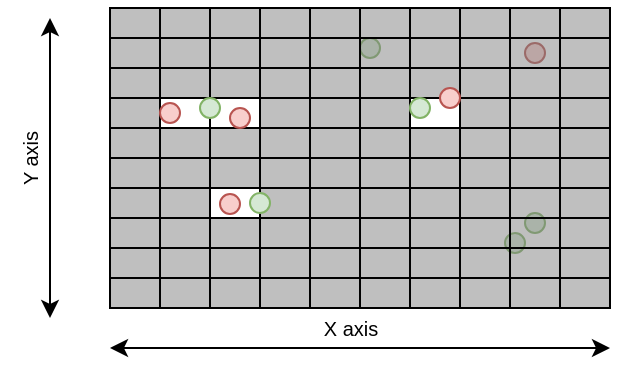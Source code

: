 <mxfile version="21.6.5" type="device">
  <diagram name="Página-1" id="SKQRO-EnRAf3LMEz_fkR">
    <mxGraphModel dx="785" dy="482" grid="1" gridSize="10" guides="1" tooltips="1" connect="1" arrows="1" fold="1" page="1" pageScale="1" pageWidth="827" pageHeight="1169" math="0" shadow="0">
      <root>
        <mxCell id="0" />
        <mxCell id="1" parent="0" />
        <mxCell id="uWtEvoABwypYLbfiV7SP-116" value="" style="ellipse;whiteSpace=wrap;html=1;aspect=fixed;fillColor=#d5e8d4;strokeColor=#82b366;" parent="1" vertex="1">
          <mxGeometry x="367.5" y="322.5" width="10" height="10" as="geometry" />
        </mxCell>
        <mxCell id="uWtEvoABwypYLbfiV7SP-117" value="" style="ellipse;whiteSpace=wrap;html=1;aspect=fixed;fillColor=#d5e8d4;strokeColor=#82b366;direction=west;" parent="1" vertex="1">
          <mxGeometry x="357.5" y="332.5" width="10" height="10" as="geometry" />
        </mxCell>
        <mxCell id="uWtEvoABwypYLbfiV7SP-114" value="" style="ellipse;whiteSpace=wrap;html=1;aspect=fixed;fillColor=#f8cecc;strokeColor=#b85450;" parent="1" vertex="1">
          <mxGeometry x="367.5" y="237.5" width="10" height="10" as="geometry" />
        </mxCell>
        <mxCell id="uWtEvoABwypYLbfiV7SP-110" value="" style="ellipse;whiteSpace=wrap;html=1;aspect=fixed;fillColor=#d5e8d4;strokeColor=#82b366;" parent="1" vertex="1">
          <mxGeometry x="285" y="235" width="10" height="10" as="geometry" />
        </mxCell>
        <mxCell id="mtkogEVUXq2gsPjxYZ0d-58" value="" style="group;fillColor=#808080;strokeColor=#666666;fontColor=#333333;fillStyle=auto;opacity=50;" parent="1" vertex="1" connectable="0">
          <mxGeometry x="160" y="220" width="250" height="150" as="geometry" />
        </mxCell>
        <mxCell id="uWtEvoABwypYLbfiV7SP-4" value="" style="rounded=0;whiteSpace=wrap;html=1;fillColor=none;" parent="mtkogEVUXq2gsPjxYZ0d-58" vertex="1">
          <mxGeometry width="25" height="15" as="geometry" />
        </mxCell>
        <mxCell id="uWtEvoABwypYLbfiV7SP-5" value="" style="rounded=0;whiteSpace=wrap;html=1;fillColor=none;" parent="mtkogEVUXq2gsPjxYZ0d-58" vertex="1">
          <mxGeometry y="15" width="25" height="15" as="geometry" />
        </mxCell>
        <mxCell id="uWtEvoABwypYLbfiV7SP-6" value="" style="rounded=0;whiteSpace=wrap;html=1;fillColor=none;" parent="mtkogEVUXq2gsPjxYZ0d-58" vertex="1">
          <mxGeometry y="30" width="25" height="15" as="geometry" />
        </mxCell>
        <mxCell id="uWtEvoABwypYLbfiV7SP-7" value="" style="rounded=0;whiteSpace=wrap;html=1;fillColor=none;" parent="mtkogEVUXq2gsPjxYZ0d-58" vertex="1">
          <mxGeometry y="45" width="25" height="15" as="geometry" />
        </mxCell>
        <mxCell id="uWtEvoABwypYLbfiV7SP-8" value="" style="rounded=0;whiteSpace=wrap;html=1;fillColor=none;" parent="mtkogEVUXq2gsPjxYZ0d-58" vertex="1">
          <mxGeometry y="60" width="25" height="15" as="geometry" />
        </mxCell>
        <mxCell id="uWtEvoABwypYLbfiV7SP-14" value="" style="rounded=0;whiteSpace=wrap;html=1;fillColor=none;" parent="mtkogEVUXq2gsPjxYZ0d-58" vertex="1">
          <mxGeometry x="25" width="25" height="15" as="geometry" />
        </mxCell>
        <mxCell id="uWtEvoABwypYLbfiV7SP-15" value="" style="rounded=0;whiteSpace=wrap;html=1;fillColor=none;" parent="mtkogEVUXq2gsPjxYZ0d-58" vertex="1">
          <mxGeometry x="25" y="15" width="25" height="15" as="geometry" />
        </mxCell>
        <mxCell id="uWtEvoABwypYLbfiV7SP-16" value="" style="rounded=0;whiteSpace=wrap;html=1;fillColor=none;" parent="mtkogEVUXq2gsPjxYZ0d-58" vertex="1">
          <mxGeometry x="25" y="30" width="25" height="15" as="geometry" />
        </mxCell>
        <mxCell id="uWtEvoABwypYLbfiV7SP-17" value="" style="rounded=0;whiteSpace=wrap;html=1;fillColor=default;" parent="mtkogEVUXq2gsPjxYZ0d-58" vertex="1">
          <mxGeometry x="25" y="45" width="25" height="15" as="geometry" />
        </mxCell>
        <mxCell id="uWtEvoABwypYLbfiV7SP-18" value="" style="rounded=0;whiteSpace=wrap;html=1;fillColor=none;" parent="mtkogEVUXq2gsPjxYZ0d-58" vertex="1">
          <mxGeometry x="25" y="60" width="25" height="15" as="geometry" />
        </mxCell>
        <mxCell id="uWtEvoABwypYLbfiV7SP-24" value="" style="rounded=0;whiteSpace=wrap;html=1;fillColor=none;" parent="mtkogEVUXq2gsPjxYZ0d-58" vertex="1">
          <mxGeometry x="50" width="25" height="15" as="geometry" />
        </mxCell>
        <mxCell id="uWtEvoABwypYLbfiV7SP-25" value="" style="rounded=0;whiteSpace=wrap;html=1;fillColor=none;" parent="mtkogEVUXq2gsPjxYZ0d-58" vertex="1">
          <mxGeometry x="50" y="15" width="25" height="15" as="geometry" />
        </mxCell>
        <mxCell id="uWtEvoABwypYLbfiV7SP-26" value="" style="rounded=0;whiteSpace=wrap;html=1;fillColor=none;" parent="mtkogEVUXq2gsPjxYZ0d-58" vertex="1">
          <mxGeometry x="50" y="30" width="25" height="15" as="geometry" />
        </mxCell>
        <mxCell id="uWtEvoABwypYLbfiV7SP-27" value="" style="rounded=0;whiteSpace=wrap;html=1;fillColor=default;" parent="mtkogEVUXq2gsPjxYZ0d-58" vertex="1">
          <mxGeometry x="50" y="45" width="25" height="15" as="geometry" />
        </mxCell>
        <mxCell id="uWtEvoABwypYLbfiV7SP-28" value="" style="rounded=0;whiteSpace=wrap;html=1;fillColor=none;" parent="mtkogEVUXq2gsPjxYZ0d-58" vertex="1">
          <mxGeometry x="50" y="60" width="25" height="15" as="geometry" />
        </mxCell>
        <mxCell id="uWtEvoABwypYLbfiV7SP-34" value="" style="rounded=0;whiteSpace=wrap;html=1;fillColor=none;" parent="mtkogEVUXq2gsPjxYZ0d-58" vertex="1">
          <mxGeometry x="75" width="25" height="15" as="geometry" />
        </mxCell>
        <mxCell id="uWtEvoABwypYLbfiV7SP-35" value="" style="rounded=0;whiteSpace=wrap;html=1;fillColor=none;" parent="mtkogEVUXq2gsPjxYZ0d-58" vertex="1">
          <mxGeometry x="75" y="15" width="25" height="15" as="geometry" />
        </mxCell>
        <mxCell id="uWtEvoABwypYLbfiV7SP-36" value="" style="rounded=0;whiteSpace=wrap;html=1;fillColor=none;" parent="mtkogEVUXq2gsPjxYZ0d-58" vertex="1">
          <mxGeometry x="75" y="30" width="25" height="15" as="geometry" />
        </mxCell>
        <mxCell id="uWtEvoABwypYLbfiV7SP-37" value="" style="rounded=0;whiteSpace=wrap;html=1;fillColor=none;" parent="mtkogEVUXq2gsPjxYZ0d-58" vertex="1">
          <mxGeometry x="75" y="45" width="25" height="15" as="geometry" />
        </mxCell>
        <mxCell id="uWtEvoABwypYLbfiV7SP-38" value="" style="rounded=0;whiteSpace=wrap;html=1;fillColor=none;" parent="mtkogEVUXq2gsPjxYZ0d-58" vertex="1">
          <mxGeometry x="75" y="60" width="25" height="15" as="geometry" />
        </mxCell>
        <mxCell id="uWtEvoABwypYLbfiV7SP-44" value="" style="rounded=0;whiteSpace=wrap;html=1;fillColor=none;" parent="mtkogEVUXq2gsPjxYZ0d-58" vertex="1">
          <mxGeometry x="100" width="25" height="15" as="geometry" />
        </mxCell>
        <mxCell id="uWtEvoABwypYLbfiV7SP-45" value="" style="rounded=0;whiteSpace=wrap;html=1;fillColor=none;" parent="mtkogEVUXq2gsPjxYZ0d-58" vertex="1">
          <mxGeometry x="100" y="15" width="25" height="15" as="geometry" />
        </mxCell>
        <mxCell id="uWtEvoABwypYLbfiV7SP-46" value="" style="rounded=0;whiteSpace=wrap;html=1;fillColor=none;" parent="mtkogEVUXq2gsPjxYZ0d-58" vertex="1">
          <mxGeometry x="100" y="30" width="25" height="15" as="geometry" />
        </mxCell>
        <mxCell id="uWtEvoABwypYLbfiV7SP-47" value="" style="rounded=0;whiteSpace=wrap;html=1;fillColor=none;" parent="mtkogEVUXq2gsPjxYZ0d-58" vertex="1">
          <mxGeometry x="100" y="45" width="25" height="15" as="geometry" />
        </mxCell>
        <mxCell id="uWtEvoABwypYLbfiV7SP-48" value="" style="rounded=0;whiteSpace=wrap;html=1;fillColor=none;" parent="mtkogEVUXq2gsPjxYZ0d-58" vertex="1">
          <mxGeometry x="100" y="60" width="25" height="15" as="geometry" />
        </mxCell>
        <mxCell id="mtkogEVUXq2gsPjxYZ0d-57" value="" style="group" parent="mtkogEVUXq2gsPjxYZ0d-58" vertex="1" connectable="0">
          <mxGeometry y="75" width="250" height="75" as="geometry" />
        </mxCell>
        <mxCell id="uWtEvoABwypYLbfiV7SP-10" value="" style="rounded=0;whiteSpace=wrap;html=1;fillColor=none;" parent="mtkogEVUXq2gsPjxYZ0d-57" vertex="1">
          <mxGeometry y="15" width="25" height="15" as="geometry" />
        </mxCell>
        <mxCell id="uWtEvoABwypYLbfiV7SP-19" value="" style="rounded=0;whiteSpace=wrap;html=1;fillColor=none;" parent="mtkogEVUXq2gsPjxYZ0d-57" vertex="1">
          <mxGeometry x="25" width="25" height="15" as="geometry" />
        </mxCell>
        <mxCell id="uWtEvoABwypYLbfiV7SP-20" value="" style="rounded=0;whiteSpace=wrap;html=1;fillColor=none;" parent="mtkogEVUXq2gsPjxYZ0d-57" vertex="1">
          <mxGeometry x="25" y="15" width="25" height="15" as="geometry" />
        </mxCell>
        <mxCell id="uWtEvoABwypYLbfiV7SP-29" value="" style="rounded=0;whiteSpace=wrap;html=1;fillColor=none;" parent="mtkogEVUXq2gsPjxYZ0d-57" vertex="1">
          <mxGeometry x="50" width="25" height="15" as="geometry" />
        </mxCell>
        <mxCell id="uWtEvoABwypYLbfiV7SP-30" value="" style="rounded=0;whiteSpace=wrap;html=1;fillColor=default;" parent="mtkogEVUXq2gsPjxYZ0d-57" vertex="1">
          <mxGeometry x="50" y="15" width="25" height="15" as="geometry" />
        </mxCell>
        <mxCell id="mtkogEVUXq2gsPjxYZ0d-13" value="" style="rounded=0;whiteSpace=wrap;html=1;fillColor=none;" parent="mtkogEVUXq2gsPjxYZ0d-57" vertex="1">
          <mxGeometry y="30" width="25" height="15" as="geometry" />
        </mxCell>
        <mxCell id="mtkogEVUXq2gsPjxYZ0d-14" value="" style="rounded=0;whiteSpace=wrap;html=1;fillColor=none;" parent="mtkogEVUXq2gsPjxYZ0d-57" vertex="1">
          <mxGeometry y="45" width="25" height="15" as="geometry" />
        </mxCell>
        <mxCell id="mtkogEVUXq2gsPjxYZ0d-15" value="" style="rounded=0;whiteSpace=wrap;html=1;fillColor=none;" parent="mtkogEVUXq2gsPjxYZ0d-57" vertex="1">
          <mxGeometry y="60" width="25" height="15" as="geometry" />
        </mxCell>
        <mxCell id="mtkogEVUXq2gsPjxYZ0d-16" value="" style="rounded=0;whiteSpace=wrap;html=1;fillColor=none;" parent="mtkogEVUXq2gsPjxYZ0d-57" vertex="1">
          <mxGeometry x="25" y="30" width="25" height="15" as="geometry" />
        </mxCell>
        <mxCell id="mtkogEVUXq2gsPjxYZ0d-17" value="" style="rounded=0;whiteSpace=wrap;html=1;fillColor=none;" parent="mtkogEVUXq2gsPjxYZ0d-57" vertex="1">
          <mxGeometry x="25" y="45" width="25" height="15" as="geometry" />
        </mxCell>
        <mxCell id="mtkogEVUXq2gsPjxYZ0d-18" value="" style="rounded=0;whiteSpace=wrap;html=1;fillColor=none;" parent="mtkogEVUXq2gsPjxYZ0d-57" vertex="1">
          <mxGeometry x="25" y="60" width="25" height="15" as="geometry" />
        </mxCell>
        <mxCell id="mtkogEVUXq2gsPjxYZ0d-19" value="" style="rounded=0;whiteSpace=wrap;html=1;fillColor=none;" parent="mtkogEVUXq2gsPjxYZ0d-57" vertex="1">
          <mxGeometry x="50" y="30" width="25" height="15" as="geometry" />
        </mxCell>
        <mxCell id="mtkogEVUXq2gsPjxYZ0d-20" value="" style="rounded=0;whiteSpace=wrap;html=1;fillColor=none;" parent="mtkogEVUXq2gsPjxYZ0d-57" vertex="1">
          <mxGeometry x="50" y="45" width="25" height="15" as="geometry" />
        </mxCell>
        <mxCell id="mtkogEVUXq2gsPjxYZ0d-21" value="" style="rounded=0;whiteSpace=wrap;html=1;fillColor=none;" parent="mtkogEVUXq2gsPjxYZ0d-57" vertex="1">
          <mxGeometry x="50" y="60" width="25" height="15" as="geometry" />
        </mxCell>
        <mxCell id="mtkogEVUXq2gsPjxYZ0d-22" value="" style="rounded=0;whiteSpace=wrap;html=1;fillColor=none;" parent="mtkogEVUXq2gsPjxYZ0d-57" vertex="1">
          <mxGeometry x="75" y="30" width="25" height="15" as="geometry" />
        </mxCell>
        <mxCell id="mtkogEVUXq2gsPjxYZ0d-23" value="" style="rounded=0;whiteSpace=wrap;html=1;fillColor=none;" parent="mtkogEVUXq2gsPjxYZ0d-57" vertex="1">
          <mxGeometry x="75" y="45" width="25" height="15" as="geometry" />
        </mxCell>
        <mxCell id="mtkogEVUXq2gsPjxYZ0d-24" value="" style="rounded=0;whiteSpace=wrap;html=1;fillColor=none;" parent="mtkogEVUXq2gsPjxYZ0d-57" vertex="1">
          <mxGeometry x="75" y="60" width="25" height="15" as="geometry" />
        </mxCell>
        <mxCell id="mtkogEVUXq2gsPjxYZ0d-25" value="" style="rounded=0;whiteSpace=wrap;html=1;fillColor=none;" parent="mtkogEVUXq2gsPjxYZ0d-57" vertex="1">
          <mxGeometry x="100" y="30" width="25" height="15" as="geometry" />
        </mxCell>
        <mxCell id="mtkogEVUXq2gsPjxYZ0d-26" value="" style="rounded=0;whiteSpace=wrap;html=1;fillColor=none;" parent="mtkogEVUXq2gsPjxYZ0d-57" vertex="1">
          <mxGeometry x="100" y="45" width="25" height="15" as="geometry" />
        </mxCell>
        <mxCell id="mtkogEVUXq2gsPjxYZ0d-27" value="" style="rounded=0;whiteSpace=wrap;html=1;fillColor=none;" parent="mtkogEVUXq2gsPjxYZ0d-57" vertex="1">
          <mxGeometry x="100" y="60" width="25" height="15" as="geometry" />
        </mxCell>
        <mxCell id="mtkogEVUXq2gsPjxYZ0d-28" value="" style="rounded=0;whiteSpace=wrap;html=1;fillColor=none;" parent="mtkogEVUXq2gsPjxYZ0d-57" vertex="1">
          <mxGeometry x="125" y="30" width="25" height="15" as="geometry" />
        </mxCell>
        <mxCell id="mtkogEVUXq2gsPjxYZ0d-29" value="" style="rounded=0;whiteSpace=wrap;html=1;fillColor=none;" parent="mtkogEVUXq2gsPjxYZ0d-57" vertex="1">
          <mxGeometry x="125" y="45" width="25" height="15" as="geometry" />
        </mxCell>
        <mxCell id="mtkogEVUXq2gsPjxYZ0d-30" value="" style="rounded=0;whiteSpace=wrap;html=1;fillColor=none;" parent="mtkogEVUXq2gsPjxYZ0d-57" vertex="1">
          <mxGeometry x="125" y="60" width="25" height="15" as="geometry" />
        </mxCell>
        <mxCell id="mtkogEVUXq2gsPjxYZ0d-31" value="" style="rounded=0;whiteSpace=wrap;html=1;fillColor=none;" parent="mtkogEVUXq2gsPjxYZ0d-57" vertex="1">
          <mxGeometry x="150" y="30" width="25" height="15" as="geometry" />
        </mxCell>
        <mxCell id="mtkogEVUXq2gsPjxYZ0d-32" value="" style="rounded=0;whiteSpace=wrap;html=1;fillColor=none;" parent="mtkogEVUXq2gsPjxYZ0d-57" vertex="1">
          <mxGeometry x="150" y="45" width="25" height="15" as="geometry" />
        </mxCell>
        <mxCell id="mtkogEVUXq2gsPjxYZ0d-33" value="" style="rounded=0;whiteSpace=wrap;html=1;fillColor=none;shadow=0;glass=0;strokeColor=none;sketch=1;curveFitting=1;jiggle=2;" parent="mtkogEVUXq2gsPjxYZ0d-57" vertex="1">
          <mxGeometry x="150" y="60" width="25" height="15" as="geometry" />
        </mxCell>
        <mxCell id="mtkogEVUXq2gsPjxYZ0d-34" value="" style="rounded=0;whiteSpace=wrap;html=1;fillColor=none;" parent="mtkogEVUXq2gsPjxYZ0d-57" vertex="1">
          <mxGeometry x="175" y="30" width="25" height="15" as="geometry" />
        </mxCell>
        <mxCell id="mtkogEVUXq2gsPjxYZ0d-35" value="" style="rounded=0;whiteSpace=wrap;html=1;fillColor=none;" parent="mtkogEVUXq2gsPjxYZ0d-57" vertex="1">
          <mxGeometry x="175" y="45" width="25" height="15" as="geometry" />
        </mxCell>
        <mxCell id="mtkogEVUXq2gsPjxYZ0d-36" value="" style="rounded=0;whiteSpace=wrap;html=1;fillColor=none;" parent="mtkogEVUXq2gsPjxYZ0d-57" vertex="1">
          <mxGeometry x="175" y="60" width="25" height="15" as="geometry" />
        </mxCell>
        <mxCell id="mtkogEVUXq2gsPjxYZ0d-37" value="" style="rounded=0;whiteSpace=wrap;html=1;fillColor=none;" parent="mtkogEVUXq2gsPjxYZ0d-57" vertex="1">
          <mxGeometry x="200" y="30" width="25" height="15" as="geometry" />
        </mxCell>
        <mxCell id="mtkogEVUXq2gsPjxYZ0d-38" value="" style="rounded=0;whiteSpace=wrap;html=1;fillColor=none;" parent="mtkogEVUXq2gsPjxYZ0d-57" vertex="1">
          <mxGeometry x="200" y="45" width="25" height="15" as="geometry" />
        </mxCell>
        <mxCell id="mtkogEVUXq2gsPjxYZ0d-39" value="" style="rounded=0;whiteSpace=wrap;html=1;fillColor=none;" parent="mtkogEVUXq2gsPjxYZ0d-57" vertex="1">
          <mxGeometry x="200" y="60" width="25" height="15" as="geometry" />
        </mxCell>
        <mxCell id="mtkogEVUXq2gsPjxYZ0d-40" value="" style="rounded=0;whiteSpace=wrap;html=1;fillColor=none;" parent="mtkogEVUXq2gsPjxYZ0d-57" vertex="1">
          <mxGeometry x="225" y="30" width="25" height="15" as="geometry" />
        </mxCell>
        <mxCell id="mtkogEVUXq2gsPjxYZ0d-41" value="" style="rounded=0;whiteSpace=wrap;html=1;fillColor=none;" parent="mtkogEVUXq2gsPjxYZ0d-57" vertex="1">
          <mxGeometry x="225" y="45" width="25" height="15" as="geometry" />
        </mxCell>
        <mxCell id="mtkogEVUXq2gsPjxYZ0d-42" value="" style="rounded=0;whiteSpace=wrap;html=1;fillColor=none;" parent="mtkogEVUXq2gsPjxYZ0d-57" vertex="1">
          <mxGeometry x="225" y="60" width="25" height="15" as="geometry" />
        </mxCell>
        <mxCell id="mtkogEVUXq2gsPjxYZ0d-43" value="" style="rounded=0;whiteSpace=wrap;html=1;fillColor=none;" parent="mtkogEVUXq2gsPjxYZ0d-57" vertex="1">
          <mxGeometry x="225" y="15" width="25" height="15" as="geometry" />
        </mxCell>
        <mxCell id="mtkogEVUXq2gsPjxYZ0d-44" value="" style="rounded=0;whiteSpace=wrap;html=1;fillColor=none;" parent="mtkogEVUXq2gsPjxYZ0d-57" vertex="1">
          <mxGeometry x="200" y="15" width="25" height="15" as="geometry" />
        </mxCell>
        <mxCell id="mtkogEVUXq2gsPjxYZ0d-45" value="" style="rounded=0;whiteSpace=wrap;html=1;fillColor=none;" parent="mtkogEVUXq2gsPjxYZ0d-57" vertex="1">
          <mxGeometry x="200" width="25" height="15" as="geometry" />
        </mxCell>
        <mxCell id="mtkogEVUXq2gsPjxYZ0d-46" value="" style="rounded=0;whiteSpace=wrap;html=1;fillColor=none;" parent="mtkogEVUXq2gsPjxYZ0d-57" vertex="1">
          <mxGeometry x="225" width="25" height="15" as="geometry" />
        </mxCell>
        <mxCell id="mtkogEVUXq2gsPjxYZ0d-47" value="" style="rounded=0;whiteSpace=wrap;html=1;fillColor=none;" parent="mtkogEVUXq2gsPjxYZ0d-57" vertex="1">
          <mxGeometry x="175" width="25" height="15" as="geometry" />
        </mxCell>
        <mxCell id="mtkogEVUXq2gsPjxYZ0d-48" value="" style="rounded=0;whiteSpace=wrap;html=1;fillColor=none;" parent="mtkogEVUXq2gsPjxYZ0d-57" vertex="1">
          <mxGeometry x="175" y="15" width="25" height="15" as="geometry" />
        </mxCell>
        <mxCell id="mtkogEVUXq2gsPjxYZ0d-49" value="" style="rounded=0;whiteSpace=wrap;html=1;fillColor=none;" parent="mtkogEVUXq2gsPjxYZ0d-57" vertex="1">
          <mxGeometry x="150" y="15" width="25" height="15" as="geometry" />
        </mxCell>
        <mxCell id="mtkogEVUXq2gsPjxYZ0d-50" value="" style="rounded=0;whiteSpace=wrap;html=1;fillColor=none;" parent="mtkogEVUXq2gsPjxYZ0d-57" vertex="1">
          <mxGeometry x="150" width="25" height="15" as="geometry" />
        </mxCell>
        <mxCell id="mtkogEVUXq2gsPjxYZ0d-51" value="" style="rounded=0;whiteSpace=wrap;html=1;fillColor=none;" parent="mtkogEVUXq2gsPjxYZ0d-57" vertex="1">
          <mxGeometry x="125" width="25" height="15" as="geometry" />
        </mxCell>
        <mxCell id="mtkogEVUXq2gsPjxYZ0d-52" value="" style="rounded=0;whiteSpace=wrap;html=1;fillColor=none;" parent="mtkogEVUXq2gsPjxYZ0d-57" vertex="1">
          <mxGeometry x="125" y="15" width="25" height="15" as="geometry" />
        </mxCell>
        <mxCell id="mtkogEVUXq2gsPjxYZ0d-53" value="" style="rounded=0;whiteSpace=wrap;html=1;fillColor=none;" parent="mtkogEVUXq2gsPjxYZ0d-57" vertex="1">
          <mxGeometry x="100" y="15" width="25" height="15" as="geometry" />
        </mxCell>
        <mxCell id="mtkogEVUXq2gsPjxYZ0d-54" value="" style="rounded=0;whiteSpace=wrap;html=1;fillColor=none;" parent="mtkogEVUXq2gsPjxYZ0d-57" vertex="1">
          <mxGeometry x="100" width="25" height="15" as="geometry" />
        </mxCell>
        <mxCell id="mtkogEVUXq2gsPjxYZ0d-55" value="" style="rounded=0;whiteSpace=wrap;html=1;fillColor=none;" parent="mtkogEVUXq2gsPjxYZ0d-57" vertex="1">
          <mxGeometry x="75" width="25" height="15" as="geometry" />
        </mxCell>
        <mxCell id="mtkogEVUXq2gsPjxYZ0d-56" value="" style="rounded=0;whiteSpace=wrap;html=1;fillColor=none;" parent="mtkogEVUXq2gsPjxYZ0d-57" vertex="1">
          <mxGeometry x="75" y="15" width="25" height="15" as="geometry" />
        </mxCell>
        <mxCell id="mtkogEVUXq2gsPjxYZ0d-105" value="" style="rounded=0;whiteSpace=wrap;html=1;fillColor=none;" parent="mtkogEVUXq2gsPjxYZ0d-57" vertex="1">
          <mxGeometry x="150" y="60" width="25" height="15" as="geometry" />
        </mxCell>
        <mxCell id="mtkogEVUXq2gsPjxYZ0d-71" value="" style="rounded=0;whiteSpace=wrap;html=1;fillColor=none;" parent="mtkogEVUXq2gsPjxYZ0d-58" vertex="1">
          <mxGeometry x="125" width="25" height="15" as="geometry" />
        </mxCell>
        <mxCell id="mtkogEVUXq2gsPjxYZ0d-72" value="" style="rounded=0;whiteSpace=wrap;html=1;fillColor=none;" parent="mtkogEVUXq2gsPjxYZ0d-58" vertex="1">
          <mxGeometry x="125" y="15" width="25" height="15" as="geometry" />
        </mxCell>
        <mxCell id="mtkogEVUXq2gsPjxYZ0d-73" value="" style="rounded=0;whiteSpace=wrap;html=1;fillColor=none;" parent="mtkogEVUXq2gsPjxYZ0d-58" vertex="1">
          <mxGeometry x="125" y="30" width="25" height="15" as="geometry" />
        </mxCell>
        <mxCell id="mtkogEVUXq2gsPjxYZ0d-74" value="" style="rounded=0;whiteSpace=wrap;html=1;fillColor=none;" parent="mtkogEVUXq2gsPjxYZ0d-58" vertex="1">
          <mxGeometry x="125" y="45" width="25" height="15" as="geometry" />
        </mxCell>
        <mxCell id="mtkogEVUXq2gsPjxYZ0d-75" value="" style="rounded=0;whiteSpace=wrap;html=1;fillColor=none;" parent="mtkogEVUXq2gsPjxYZ0d-58" vertex="1">
          <mxGeometry x="125" y="60" width="25" height="15" as="geometry" />
        </mxCell>
        <mxCell id="mtkogEVUXq2gsPjxYZ0d-76" value="" style="rounded=0;whiteSpace=wrap;html=1;fillColor=none;" parent="mtkogEVUXq2gsPjxYZ0d-58" vertex="1">
          <mxGeometry x="150" width="25" height="15" as="geometry" />
        </mxCell>
        <mxCell id="mtkogEVUXq2gsPjxYZ0d-77" value="" style="rounded=0;whiteSpace=wrap;html=1;fillColor=none;" parent="mtkogEVUXq2gsPjxYZ0d-58" vertex="1">
          <mxGeometry x="150" y="15" width="25" height="15" as="geometry" />
        </mxCell>
        <mxCell id="mtkogEVUXq2gsPjxYZ0d-78" value="" style="rounded=0;whiteSpace=wrap;html=1;fillColor=none;" parent="mtkogEVUXq2gsPjxYZ0d-58" vertex="1">
          <mxGeometry x="150" y="30" width="25" height="15" as="geometry" />
        </mxCell>
        <mxCell id="mtkogEVUXq2gsPjxYZ0d-79" value="" style="rounded=0;whiteSpace=wrap;html=1;fillColor=default;" parent="mtkogEVUXq2gsPjxYZ0d-58" vertex="1">
          <mxGeometry x="150" y="45" width="25" height="15" as="geometry" />
        </mxCell>
        <mxCell id="mtkogEVUXq2gsPjxYZ0d-80" value="" style="rounded=0;whiteSpace=wrap;html=1;fillColor=none;" parent="mtkogEVUXq2gsPjxYZ0d-58" vertex="1">
          <mxGeometry x="150" y="60" width="25" height="15" as="geometry" />
        </mxCell>
        <mxCell id="mtkogEVUXq2gsPjxYZ0d-81" value="" style="rounded=0;whiteSpace=wrap;html=1;fillColor=none;" parent="mtkogEVUXq2gsPjxYZ0d-58" vertex="1">
          <mxGeometry x="175" width="25" height="15" as="geometry" />
        </mxCell>
        <mxCell id="mtkogEVUXq2gsPjxYZ0d-82" value="" style="rounded=0;whiteSpace=wrap;html=1;fillColor=none;" parent="mtkogEVUXq2gsPjxYZ0d-58" vertex="1">
          <mxGeometry x="175" y="15" width="25" height="15" as="geometry" />
        </mxCell>
        <mxCell id="mtkogEVUXq2gsPjxYZ0d-83" value="" style="rounded=0;whiteSpace=wrap;html=1;fillColor=none;" parent="mtkogEVUXq2gsPjxYZ0d-58" vertex="1">
          <mxGeometry x="175" y="30" width="25" height="15" as="geometry" />
        </mxCell>
        <mxCell id="mtkogEVUXq2gsPjxYZ0d-84" value="" style="rounded=0;whiteSpace=wrap;html=1;fillColor=none;" parent="mtkogEVUXq2gsPjxYZ0d-58" vertex="1">
          <mxGeometry x="175" y="45" width="25" height="15" as="geometry" />
        </mxCell>
        <mxCell id="mtkogEVUXq2gsPjxYZ0d-85" value="" style="rounded=0;whiteSpace=wrap;html=1;fillColor=none;" parent="mtkogEVUXq2gsPjxYZ0d-58" vertex="1">
          <mxGeometry x="175" y="60" width="25" height="15" as="geometry" />
        </mxCell>
        <mxCell id="mtkogEVUXq2gsPjxYZ0d-92" value="" style="rounded=0;whiteSpace=wrap;html=1;fillColor=none;" parent="mtkogEVUXq2gsPjxYZ0d-58" vertex="1">
          <mxGeometry x="200" width="25" height="15" as="geometry" />
        </mxCell>
        <mxCell id="mtkogEVUXq2gsPjxYZ0d-93" value="" style="rounded=0;whiteSpace=wrap;html=1;fillColor=none;" parent="mtkogEVUXq2gsPjxYZ0d-58" vertex="1">
          <mxGeometry x="200" y="15" width="25" height="15" as="geometry" />
        </mxCell>
        <mxCell id="mtkogEVUXq2gsPjxYZ0d-94" value="" style="rounded=0;whiteSpace=wrap;html=1;fillColor=none;" parent="mtkogEVUXq2gsPjxYZ0d-58" vertex="1">
          <mxGeometry x="200" y="30" width="25" height="15" as="geometry" />
        </mxCell>
        <mxCell id="mtkogEVUXq2gsPjxYZ0d-95" value="" style="rounded=0;whiteSpace=wrap;html=1;fillColor=none;" parent="mtkogEVUXq2gsPjxYZ0d-58" vertex="1">
          <mxGeometry x="200" y="45" width="25" height="15" as="geometry" />
        </mxCell>
        <mxCell id="mtkogEVUXq2gsPjxYZ0d-96" value="" style="rounded=0;whiteSpace=wrap;html=1;fillColor=none;" parent="mtkogEVUXq2gsPjxYZ0d-58" vertex="1">
          <mxGeometry x="200" y="60" width="25" height="15" as="geometry" />
        </mxCell>
        <mxCell id="mtkogEVUXq2gsPjxYZ0d-97" value="" style="rounded=0;whiteSpace=wrap;html=1;fillColor=none;" parent="mtkogEVUXq2gsPjxYZ0d-58" vertex="1">
          <mxGeometry x="225" width="25" height="15" as="geometry" />
        </mxCell>
        <mxCell id="mtkogEVUXq2gsPjxYZ0d-98" value="" style="rounded=0;whiteSpace=wrap;html=1;fillColor=none;" parent="mtkogEVUXq2gsPjxYZ0d-58" vertex="1">
          <mxGeometry x="225" y="15" width="25" height="15" as="geometry" />
        </mxCell>
        <mxCell id="mtkogEVUXq2gsPjxYZ0d-99" value="" style="rounded=0;whiteSpace=wrap;html=1;fillColor=none;" parent="mtkogEVUXq2gsPjxYZ0d-58" vertex="1">
          <mxGeometry x="225" y="30" width="25" height="15" as="geometry" />
        </mxCell>
        <mxCell id="mtkogEVUXq2gsPjxYZ0d-100" value="" style="rounded=0;whiteSpace=wrap;html=1;fillColor=none;" parent="mtkogEVUXq2gsPjxYZ0d-58" vertex="1">
          <mxGeometry x="225" y="45" width="25" height="15" as="geometry" />
        </mxCell>
        <mxCell id="mtkogEVUXq2gsPjxYZ0d-101" value="" style="rounded=0;whiteSpace=wrap;html=1;fillColor=none;" parent="mtkogEVUXq2gsPjxYZ0d-58" vertex="1">
          <mxGeometry x="225" y="60" width="25" height="15" as="geometry" />
        </mxCell>
        <mxCell id="mtkogEVUXq2gsPjxYZ0d-103" value="" style="rounded=0;whiteSpace=wrap;html=1;fillColor=none;" parent="mtkogEVUXq2gsPjxYZ0d-58" vertex="1">
          <mxGeometry y="75" width="25" height="15" as="geometry" />
        </mxCell>
        <mxCell id="uWtEvoABwypYLbfiV7SP-121" value="" style="ellipse;whiteSpace=wrap;html=1;aspect=fixed;fillColor=#f8cecc;strokeColor=#b85450;" parent="1" vertex="1">
          <mxGeometry x="185" y="267.5" width="10" height="10" as="geometry" />
        </mxCell>
        <mxCell id="uWtEvoABwypYLbfiV7SP-120" value="" style="ellipse;whiteSpace=wrap;html=1;aspect=fixed;fillColor=#f8cecc;strokeColor=#b85450;" parent="1" vertex="1">
          <mxGeometry x="220" y="270" width="10" height="10" as="geometry" />
        </mxCell>
        <mxCell id="uWtEvoABwypYLbfiV7SP-119" value="" style="ellipse;whiteSpace=wrap;html=1;aspect=fixed;fillColor=#d5e8d4;strokeColor=#82b366;" parent="1" vertex="1">
          <mxGeometry x="205" y="265" width="10" height="10" as="geometry" />
        </mxCell>
        <mxCell id="uWtEvoABwypYLbfiV7SP-115" value="" style="ellipse;whiteSpace=wrap;html=1;aspect=fixed;fillColor=#d5e8d4;strokeColor=#82b366;" parent="1" vertex="1">
          <mxGeometry x="230" y="312.5" width="10" height="10" as="geometry" />
        </mxCell>
        <mxCell id="uWtEvoABwypYLbfiV7SP-111" value="" style="ellipse;whiteSpace=wrap;html=1;aspect=fixed;fillColor=#d5e8d4;strokeColor=#82b366;" parent="1" vertex="1">
          <mxGeometry x="310" y="265" width="10" height="10" as="geometry" />
        </mxCell>
        <mxCell id="uWtEvoABwypYLbfiV7SP-113" value="" style="ellipse;whiteSpace=wrap;html=1;aspect=fixed;fillColor=#f8cecc;strokeColor=#b85450;" parent="1" vertex="1">
          <mxGeometry x="325" y="260" width="10" height="10" as="geometry" />
        </mxCell>
        <mxCell id="uWtEvoABwypYLbfiV7SP-105" value="&lt;font style=&quot;font-size: 10px;&quot;&gt;X axis&lt;/font&gt;" style="endArrow=classic;startArrow=classic;html=1;rounded=0;" parent="1" edge="1">
          <mxGeometry x="-0.04" y="10" width="50" height="50" relative="1" as="geometry">
            <mxPoint x="160" y="390" as="sourcePoint" />
            <mxPoint x="410" y="390" as="targetPoint" />
            <mxPoint as="offset" />
          </mxGeometry>
        </mxCell>
        <mxCell id="uWtEvoABwypYLbfiV7SP-106" value="" style="endArrow=classic;startArrow=classic;html=1;rounded=0;" parent="1" edge="1">
          <mxGeometry x="0.067" y="20" width="50" height="50" relative="1" as="geometry">
            <mxPoint x="130" y="375" as="sourcePoint" />
            <mxPoint x="130" y="225" as="targetPoint" />
            <mxPoint as="offset" />
          </mxGeometry>
        </mxCell>
        <mxCell id="uWtEvoABwypYLbfiV7SP-118" value="" style="ellipse;whiteSpace=wrap;html=1;aspect=fixed;fillColor=#f8cecc;strokeColor=#b85450;" parent="1" vertex="1">
          <mxGeometry x="215" y="313" width="10" height="10" as="geometry" />
        </mxCell>
        <mxCell id="FzyDanY4DqHd-8HNgLGL-1" value="&lt;font style=&quot;font-size: 10px;&quot;&gt;Y axis&lt;/font&gt;" style="text;html=1;strokeColor=none;fillColor=none;align=center;verticalAlign=middle;whiteSpace=wrap;rounded=0;rotation=-90;" vertex="1" parent="1">
          <mxGeometry x="90" y="280" width="60" height="30" as="geometry" />
        </mxCell>
      </root>
    </mxGraphModel>
  </diagram>
</mxfile>
